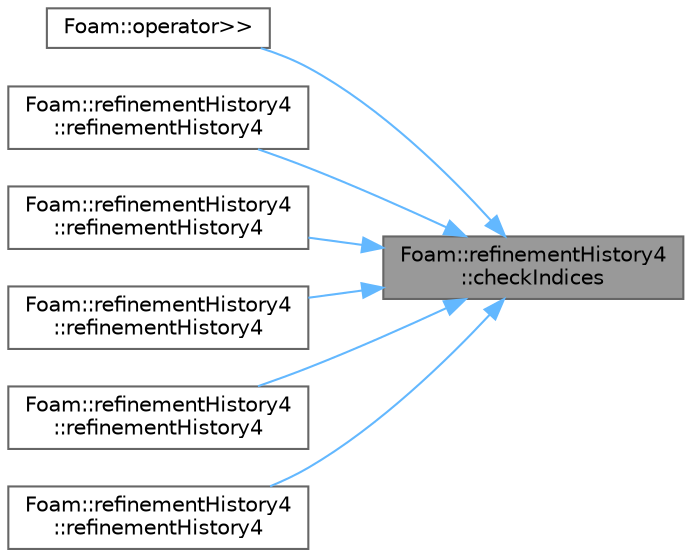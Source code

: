 digraph "Foam::refinementHistory4::checkIndices"
{
 // LATEX_PDF_SIZE
  bgcolor="transparent";
  edge [fontname=Helvetica,fontsize=10,labelfontname=Helvetica,labelfontsize=10];
  node [fontname=Helvetica,fontsize=10,shape=box,height=0.2,width=0.4];
  rankdir="RL";
  Node1 [id="Node000001",label="Foam::refinementHistory4\l::checkIndices",height=0.2,width=0.4,color="gray40", fillcolor="grey60", style="filled", fontcolor="black",tooltip=" "];
  Node1 -> Node2 [id="edge1_Node000001_Node000002",dir="back",color="steelblue1",style="solid",tooltip=" "];
  Node2 [id="Node000002",label="Foam::operator\>\>",height=0.2,width=0.4,color="grey40", fillcolor="white", style="filled",URL="$namespaceFoam.html#a8815b7e9d2367a7a93e2193e3a47d5e4",tooltip=" "];
  Node1 -> Node3 [id="edge2_Node000001_Node000003",dir="back",color="steelblue1",style="solid",tooltip=" "];
  Node3 [id="Node000003",label="Foam::refinementHistory4\l::refinementHistory4",height=0.2,width=0.4,color="grey40", fillcolor="white", style="filled",URL="$classFoam_1_1refinementHistory4.html#a0ee0254f44e52d6542cf5db923770255",tooltip=" "];
  Node1 -> Node4 [id="edge3_Node000001_Node000004",dir="back",color="steelblue1",style="solid",tooltip=" "];
  Node4 [id="Node000004",label="Foam::refinementHistory4\l::refinementHistory4",height=0.2,width=0.4,color="grey40", fillcolor="white", style="filled",URL="$classFoam_1_1refinementHistory4.html#aa54cfdfbefdc4434d553be7e488c5102",tooltip=" "];
  Node1 -> Node5 [id="edge4_Node000001_Node000005",dir="back",color="steelblue1",style="solid",tooltip=" "];
  Node5 [id="Node000005",label="Foam::refinementHistory4\l::refinementHistory4",height=0.2,width=0.4,color="grey40", fillcolor="white", style="filled",URL="$classFoam_1_1refinementHistory4.html#aeb3bd2d3f25b0e34489ef8e955d596eb",tooltip=" "];
  Node1 -> Node6 [id="edge5_Node000001_Node000006",dir="back",color="steelblue1",style="solid",tooltip=" "];
  Node6 [id="Node000006",label="Foam::refinementHistory4\l::refinementHistory4",height=0.2,width=0.4,color="grey40", fillcolor="white", style="filled",URL="$classFoam_1_1refinementHistory4.html#acff2f6a3d49da82b36d45321a1821983",tooltip=" "];
  Node1 -> Node7 [id="edge6_Node000001_Node000007",dir="back",color="steelblue1",style="solid",tooltip=" "];
  Node7 [id="Node000007",label="Foam::refinementHistory4\l::refinementHistory4",height=0.2,width=0.4,color="grey40", fillcolor="white", style="filled",URL="$classFoam_1_1refinementHistory4.html#a5f6e5b2ce2796123f391e6d08e9588e0",tooltip=" "];
}

